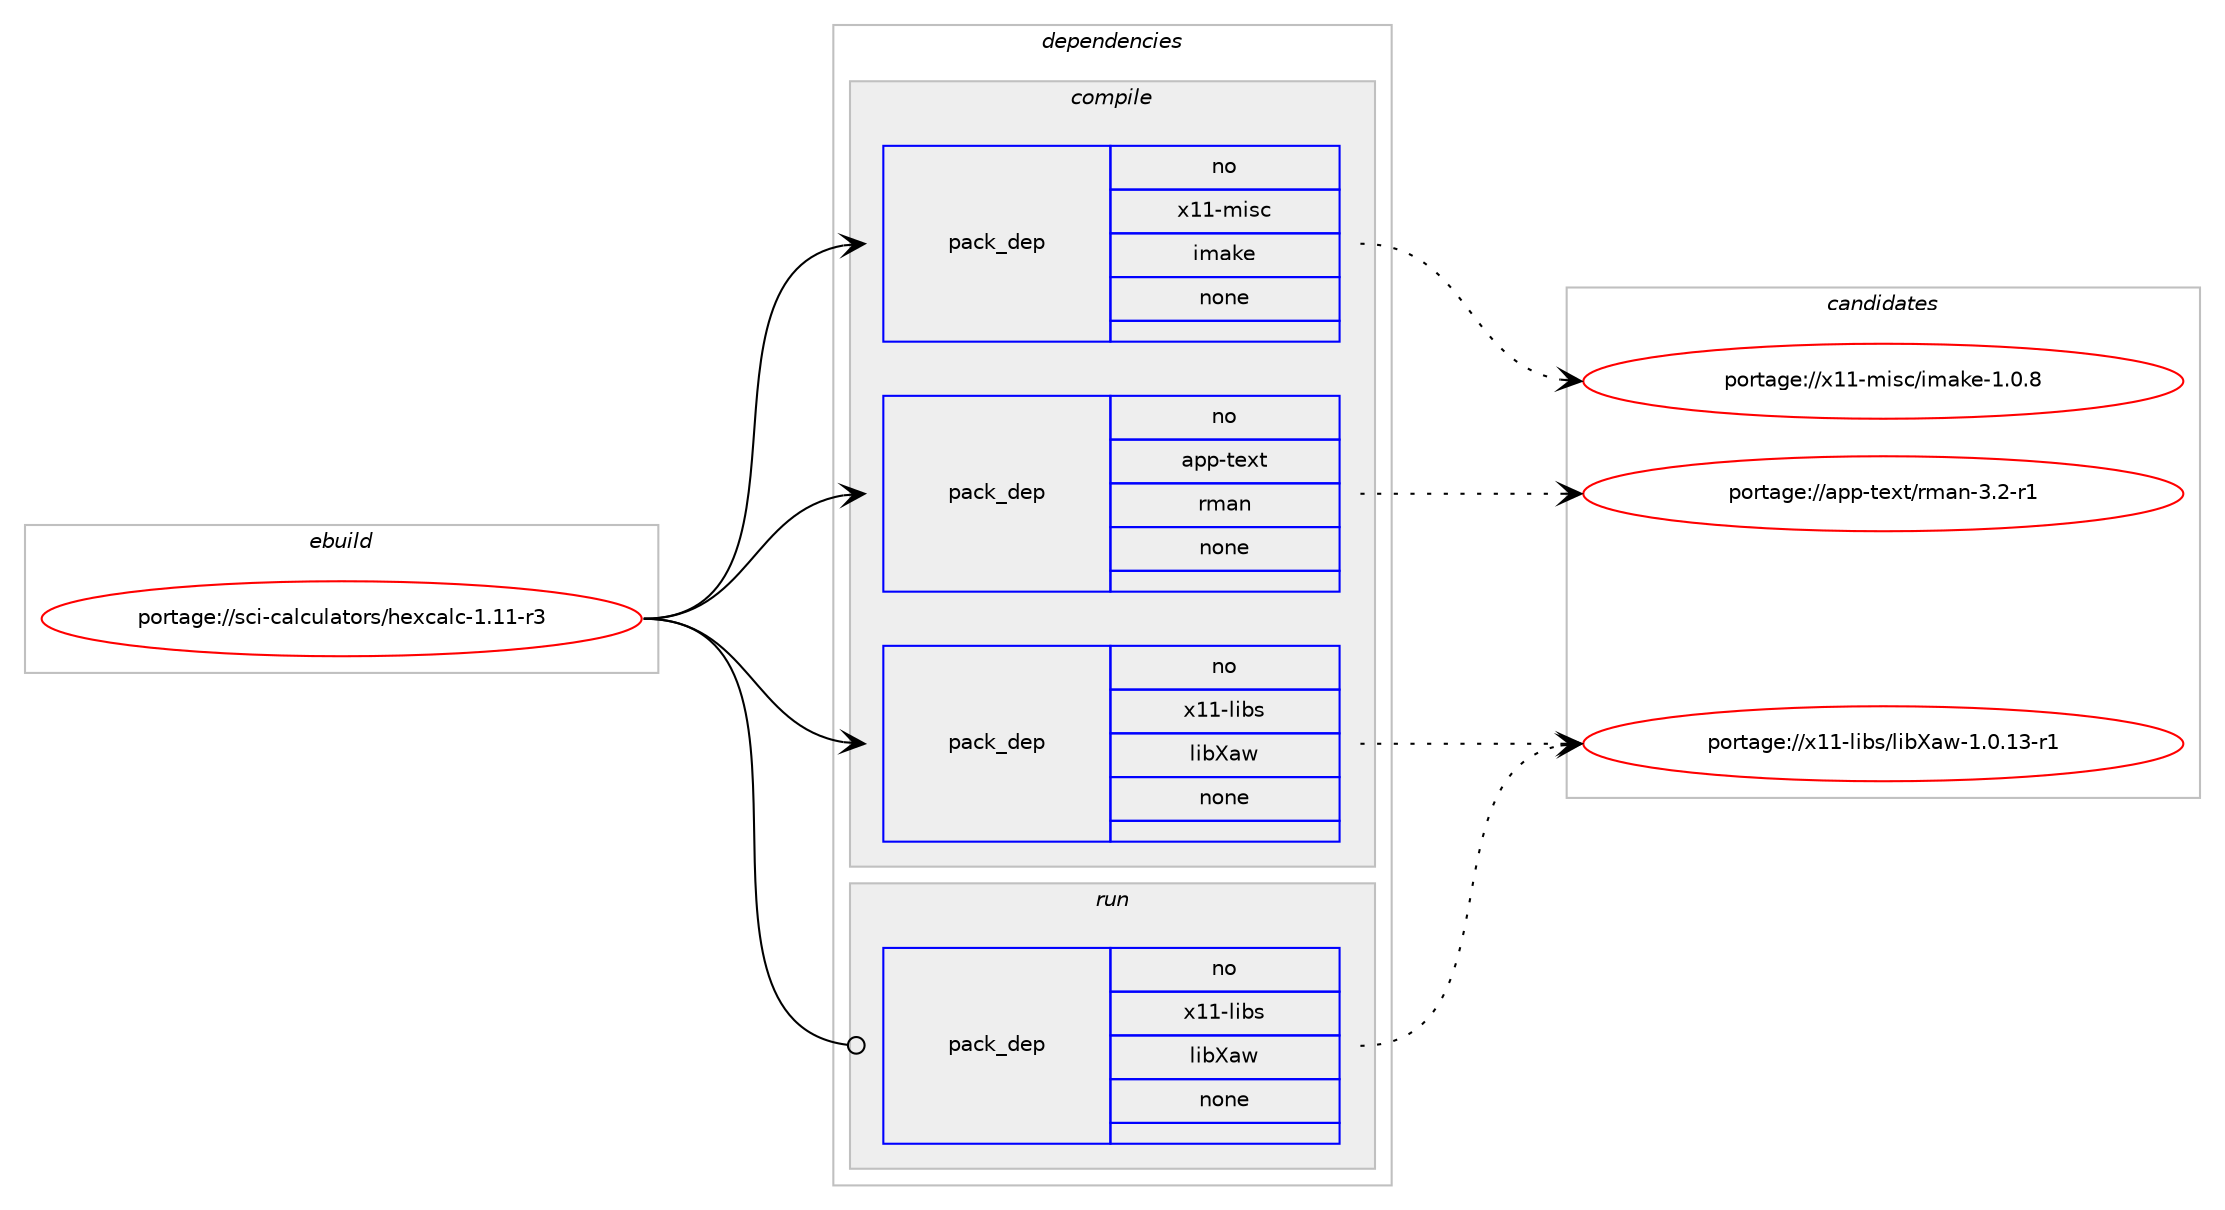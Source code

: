 digraph prolog {

# *************
# Graph options
# *************

newrank=true;
concentrate=true;
compound=true;
graph [rankdir=LR,fontname=Helvetica,fontsize=10,ranksep=1.5];#, ranksep=2.5, nodesep=0.2];
edge  [arrowhead=vee];
node  [fontname=Helvetica,fontsize=10];

# **********
# The ebuild
# **********

subgraph cluster_leftcol {
color=gray;
rank=same;
label=<<i>ebuild</i>>;
id [label="portage://sci-calculators/hexcalc-1.11-r3", color=red, width=4, href="../sci-calculators/hexcalc-1.11-r3.svg"];
}

# ****************
# The dependencies
# ****************

subgraph cluster_midcol {
color=gray;
label=<<i>dependencies</i>>;
subgraph cluster_compile {
fillcolor="#eeeeee";
style=filled;
label=<<i>compile</i>>;
subgraph pack13606 {
dependency16710 [label=<<TABLE BORDER="0" CELLBORDER="1" CELLSPACING="0" CELLPADDING="4" WIDTH="220"><TR><TD ROWSPAN="6" CELLPADDING="30">pack_dep</TD></TR><TR><TD WIDTH="110">no</TD></TR><TR><TD>app-text</TD></TR><TR><TD>rman</TD></TR><TR><TD>none</TD></TR><TR><TD></TD></TR></TABLE>>, shape=none, color=blue];
}
id:e -> dependency16710:w [weight=20,style="solid",arrowhead="vee"];
subgraph pack13607 {
dependency16711 [label=<<TABLE BORDER="0" CELLBORDER="1" CELLSPACING="0" CELLPADDING="4" WIDTH="220"><TR><TD ROWSPAN="6" CELLPADDING="30">pack_dep</TD></TR><TR><TD WIDTH="110">no</TD></TR><TR><TD>x11-libs</TD></TR><TR><TD>libXaw</TD></TR><TR><TD>none</TD></TR><TR><TD></TD></TR></TABLE>>, shape=none, color=blue];
}
id:e -> dependency16711:w [weight=20,style="solid",arrowhead="vee"];
subgraph pack13608 {
dependency16712 [label=<<TABLE BORDER="0" CELLBORDER="1" CELLSPACING="0" CELLPADDING="4" WIDTH="220"><TR><TD ROWSPAN="6" CELLPADDING="30">pack_dep</TD></TR><TR><TD WIDTH="110">no</TD></TR><TR><TD>x11-misc</TD></TR><TR><TD>imake</TD></TR><TR><TD>none</TD></TR><TR><TD></TD></TR></TABLE>>, shape=none, color=blue];
}
id:e -> dependency16712:w [weight=20,style="solid",arrowhead="vee"];
}
subgraph cluster_compileandrun {
fillcolor="#eeeeee";
style=filled;
label=<<i>compile and run</i>>;
}
subgraph cluster_run {
fillcolor="#eeeeee";
style=filled;
label=<<i>run</i>>;
subgraph pack13609 {
dependency16713 [label=<<TABLE BORDER="0" CELLBORDER="1" CELLSPACING="0" CELLPADDING="4" WIDTH="220"><TR><TD ROWSPAN="6" CELLPADDING="30">pack_dep</TD></TR><TR><TD WIDTH="110">no</TD></TR><TR><TD>x11-libs</TD></TR><TR><TD>libXaw</TD></TR><TR><TD>none</TD></TR><TR><TD></TD></TR></TABLE>>, shape=none, color=blue];
}
id:e -> dependency16713:w [weight=20,style="solid",arrowhead="odot"];
}
}

# **************
# The candidates
# **************

subgraph cluster_choices {
rank=same;
color=gray;
label=<<i>candidates</i>>;

subgraph choice13606 {
color=black;
nodesep=1;
choice97112112451161011201164711410997110455146504511449 [label="portage://app-text/rman-3.2-r1", color=red, width=4,href="../app-text/rman-3.2-r1.svg"];
dependency16710:e -> choice97112112451161011201164711410997110455146504511449:w [style=dotted,weight="100"];
}
subgraph choice13607 {
color=black;
nodesep=1;
choice1204949451081059811547108105988897119454946484649514511449 [label="portage://x11-libs/libXaw-1.0.13-r1", color=red, width=4,href="../x11-libs/libXaw-1.0.13-r1.svg"];
dependency16711:e -> choice1204949451081059811547108105988897119454946484649514511449:w [style=dotted,weight="100"];
}
subgraph choice13608 {
color=black;
nodesep=1;
choice120494945109105115994710510997107101454946484656 [label="portage://x11-misc/imake-1.0.8", color=red, width=4,href="../x11-misc/imake-1.0.8.svg"];
dependency16712:e -> choice120494945109105115994710510997107101454946484656:w [style=dotted,weight="100"];
}
subgraph choice13609 {
color=black;
nodesep=1;
choice1204949451081059811547108105988897119454946484649514511449 [label="portage://x11-libs/libXaw-1.0.13-r1", color=red, width=4,href="../x11-libs/libXaw-1.0.13-r1.svg"];
dependency16713:e -> choice1204949451081059811547108105988897119454946484649514511449:w [style=dotted,weight="100"];
}
}

}
